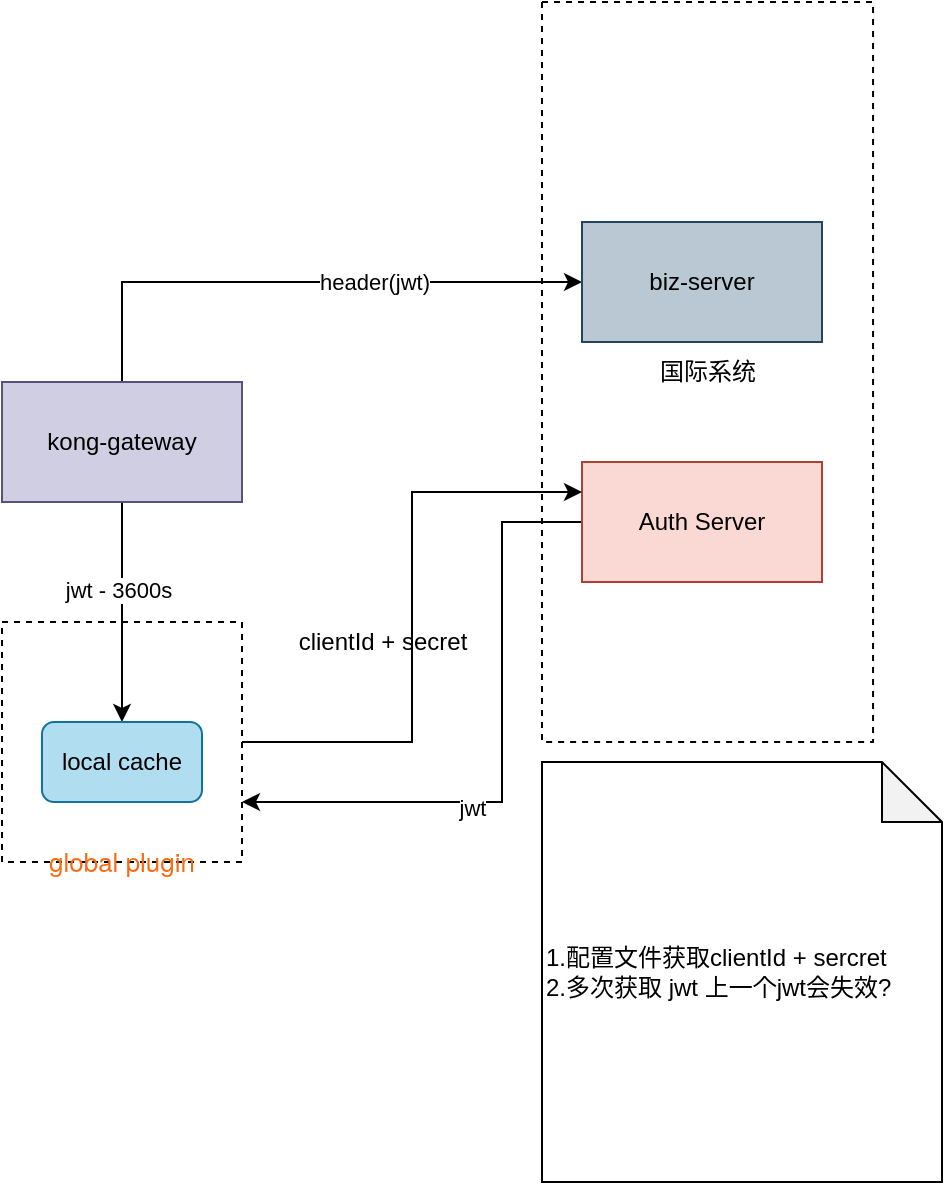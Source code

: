 <mxfile version="14.4.5" type="github">
  <diagram id="L1m9j7CbCXa1aUlBPn3F" name="第 1 页">
    <mxGraphModel dx="946" dy="614" grid="0" gridSize="10" guides="1" tooltips="1" connect="1" arrows="1" fold="1" page="0" pageScale="1" pageWidth="827" pageHeight="1169" math="0" shadow="0">
      <root>
        <mxCell id="0" />
        <mxCell id="1" parent="0" />
        <mxCell id="oBc7FIohURVzazIV89e2-16" value="" style="rounded=0;whiteSpace=wrap;html=1;fillColor=none;dashed=1;" vertex="1" parent="1">
          <mxGeometry x="310" y="340" width="120" height="120" as="geometry" />
        </mxCell>
        <mxCell id="oBc7FIohURVzazIV89e2-4" style="edgeStyle=orthogonalEdgeStyle;rounded=0;orthogonalLoop=1;jettySize=auto;html=1;exitX=0;exitY=0.5;exitDx=0;exitDy=0;entryX=1;entryY=0.75;entryDx=0;entryDy=0;" edge="1" parent="1" source="oBc7FIohURVzazIV89e2-1" target="oBc7FIohURVzazIV89e2-16">
          <mxGeometry relative="1" as="geometry">
            <Array as="points">
              <mxPoint x="560" y="290" />
              <mxPoint x="560" y="430" />
            </Array>
          </mxGeometry>
        </mxCell>
        <mxCell id="oBc7FIohURVzazIV89e2-6" value="jwt" style="edgeLabel;html=1;align=center;verticalAlign=middle;resizable=0;points=[];" vertex="1" connectable="0" parent="oBc7FIohURVzazIV89e2-4">
          <mxGeometry x="0.259" y="3" relative="1" as="geometry">
            <mxPoint as="offset" />
          </mxGeometry>
        </mxCell>
        <mxCell id="oBc7FIohURVzazIV89e2-1" value="Auth Server" style="rounded=0;whiteSpace=wrap;html=1;fillColor=#fad9d5;strokeColor=#ae4132;" vertex="1" parent="1">
          <mxGeometry x="600" y="260" width="120" height="60" as="geometry" />
        </mxCell>
        <mxCell id="oBc7FIohURVzazIV89e2-8" style="edgeStyle=orthogonalEdgeStyle;rounded=0;orthogonalLoop=1;jettySize=auto;html=1;exitX=0.5;exitY=1;exitDx=0;exitDy=0;entryX=0.5;entryY=0;entryDx=0;entryDy=0;" edge="1" parent="1" source="oBc7FIohURVzazIV89e2-2" target="oBc7FIohURVzazIV89e2-7">
          <mxGeometry relative="1" as="geometry" />
        </mxCell>
        <mxCell id="oBc7FIohURVzazIV89e2-9" value="jwt - 3600s" style="edgeLabel;html=1;align=center;verticalAlign=middle;resizable=0;points=[];" vertex="1" connectable="0" parent="oBc7FIohURVzazIV89e2-8">
          <mxGeometry x="-0.2" y="-2" relative="1" as="geometry">
            <mxPoint as="offset" />
          </mxGeometry>
        </mxCell>
        <mxCell id="oBc7FIohURVzazIV89e2-12" style="edgeStyle=orthogonalEdgeStyle;rounded=0;orthogonalLoop=1;jettySize=auto;html=1;exitX=0.5;exitY=0;exitDx=0;exitDy=0;entryX=0;entryY=0.5;entryDx=0;entryDy=0;" edge="1" parent="1" source="oBc7FIohURVzazIV89e2-2" target="oBc7FIohURVzazIV89e2-10">
          <mxGeometry relative="1" as="geometry" />
        </mxCell>
        <mxCell id="oBc7FIohURVzazIV89e2-14" value="header(jwt)" style="edgeLabel;html=1;align=center;verticalAlign=middle;resizable=0;points=[];" vertex="1" connectable="0" parent="oBc7FIohURVzazIV89e2-12">
          <mxGeometry x="0.257" relative="1" as="geometry">
            <mxPoint as="offset" />
          </mxGeometry>
        </mxCell>
        <mxCell id="oBc7FIohURVzazIV89e2-2" value="kong-gateway" style="rounded=0;whiteSpace=wrap;html=1;fillColor=#d0cee2;strokeColor=#56517e;" vertex="1" parent="1">
          <mxGeometry x="310" y="220" width="120" height="60" as="geometry" />
        </mxCell>
        <mxCell id="oBc7FIohURVzazIV89e2-5" value="clientId + secret" style="text;html=1;align=center;verticalAlign=middle;resizable=0;points=[];autosize=1;" vertex="1" parent="1">
          <mxGeometry x="450" y="340" width="100" height="20" as="geometry" />
        </mxCell>
        <mxCell id="oBc7FIohURVzazIV89e2-7" value="local cache" style="rounded=1;whiteSpace=wrap;html=1;fillColor=#b1ddf0;strokeColor=#10739e;" vertex="1" parent="1">
          <mxGeometry x="330" y="390" width="80" height="40" as="geometry" />
        </mxCell>
        <mxCell id="oBc7FIohURVzazIV89e2-10" value="biz-server" style="rounded=0;whiteSpace=wrap;html=1;fillColor=#bac8d3;strokeColor=#23445d;" vertex="1" parent="1">
          <mxGeometry x="600" y="140" width="120" height="60" as="geometry" />
        </mxCell>
        <mxCell id="oBc7FIohURVzazIV89e2-15" value="1.配置文件获取clientId + sercret&lt;br&gt;2.多次获取 jwt 上一个jwt会失效?" style="shape=note;whiteSpace=wrap;html=1;backgroundOutline=1;darkOpacity=0.05;align=left;" vertex="1" parent="1">
          <mxGeometry x="580" y="410" width="200" height="210" as="geometry" />
        </mxCell>
        <mxCell id="oBc7FIohURVzazIV89e2-21" style="edgeStyle=orthogonalEdgeStyle;rounded=0;orthogonalLoop=1;jettySize=auto;html=1;entryX=0;entryY=0.25;entryDx=0;entryDy=0;" edge="1" parent="1" source="oBc7FIohURVzazIV89e2-16" target="oBc7FIohURVzazIV89e2-1">
          <mxGeometry relative="1" as="geometry" />
        </mxCell>
        <mxCell id="oBc7FIohURVzazIV89e2-18" value="&lt;span class=&quot;dictBing-SentenceItem_HL&quot; style=&quot;color: rgb(249 , 105 , 14) ; font-family: &amp;#34;helvetica neue&amp;#34; , &amp;#34;helvetica&amp;#34; , &amp;#34;arial&amp;#34; , &amp;#34;hiragino sans gb&amp;#34; , &amp;#34;hiragino sans gb w3&amp;#34; , &amp;#34;microsoft yahei ui&amp;#34; , &amp;#34;microsoft yahei&amp;#34; , sans-serif ; font-size: 13px ; text-align: left&quot;&gt;global&lt;/span&gt;&lt;span class=&quot;client_sen_word&quot; style=&quot;color: rgb(51 , 51 , 51) ; font-family: &amp;#34;helvetica neue&amp;#34; , &amp;#34;helvetica&amp;#34; , &amp;#34;arial&amp;#34; , &amp;#34;hiragino sans gb&amp;#34; , &amp;#34;hiragino sans gb w3&amp;#34; , &amp;#34;microsoft yahei ui&amp;#34; , &amp;#34;microsoft yahei&amp;#34; , sans-serif ; font-size: 13px ; text-align: left&quot;&gt;&amp;nbsp;&lt;/span&gt;&lt;span class=&quot;dictBing-SentenceItem_HL&quot; style=&quot;color: rgb(249 , 105 , 14) ; font-family: &amp;#34;helvetica neue&amp;#34; , &amp;#34;helvetica&amp;#34; , &amp;#34;arial&amp;#34; , &amp;#34;hiragino sans gb&amp;#34; , &amp;#34;hiragino sans gb w3&amp;#34; , &amp;#34;microsoft yahei ui&amp;#34; , &amp;#34;microsoft yahei&amp;#34; , sans-serif ; font-size: 13px ; text-align: left&quot;&gt;plugin&lt;/span&gt;" style="text;html=1;strokeColor=none;fillColor=none;align=center;verticalAlign=middle;whiteSpace=wrap;rounded=0;dashed=1;" vertex="1" parent="1">
          <mxGeometry x="350" y="450" width="40" height="20" as="geometry" />
        </mxCell>
        <mxCell id="oBc7FIohURVzazIV89e2-22" value="国际系统" style="rounded=0;whiteSpace=wrap;html=1;dashed=1;fillColor=none;" vertex="1" parent="1">
          <mxGeometry x="580" y="30" width="165.53" height="370" as="geometry" />
        </mxCell>
      </root>
    </mxGraphModel>
  </diagram>
</mxfile>
